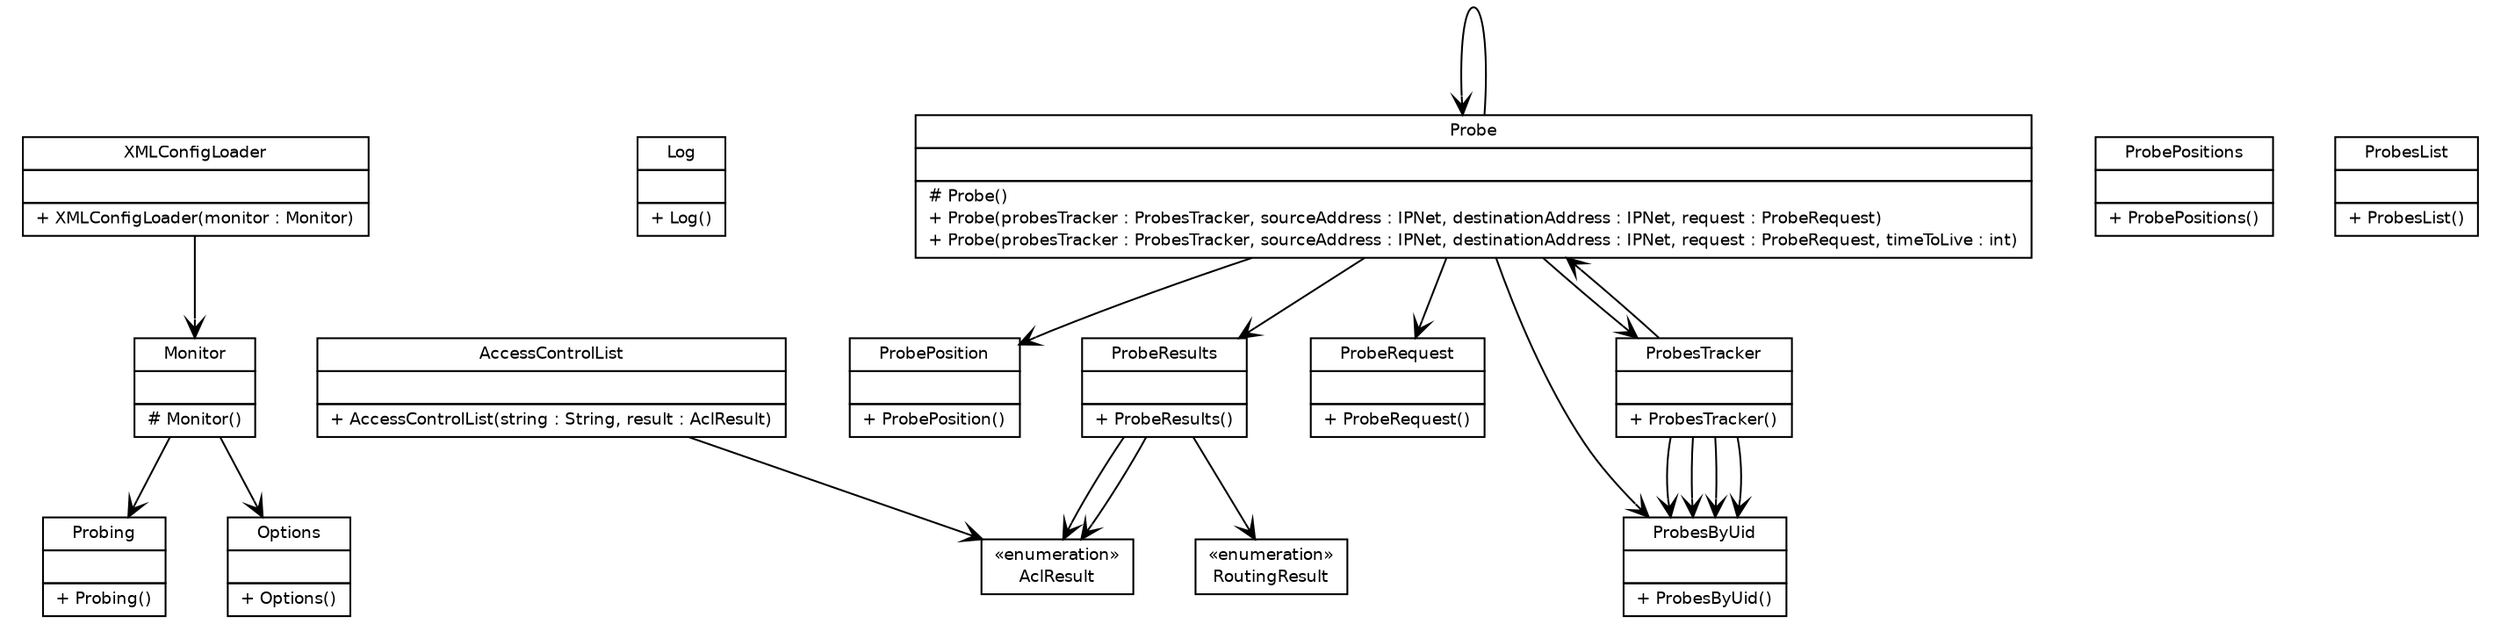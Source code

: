 #!/usr/local/bin/dot
#
# Class diagram 
# Generated by UmlGraph version 4.6 (http://www.spinellis.gr/sw/umlgraph)
#

digraph G {
	edge [fontname="Helvetica",fontsize=10,labelfontname="Helvetica",labelfontsize=10];
	node [fontname="Helvetica",fontsize=10,shape=plaintext];
	// fr.univrennes1.cri.jtacl.core.monitor.XMLConfigLoader
	c688 [label=<<table border="0" cellborder="1" cellspacing="0" cellpadding="2" port="p" href="./XMLConfigLoader.html">
		<tr><td><table border="0" cellspacing="0" cellpadding="1">
			<tr><td> XMLConfigLoader </td></tr>
		</table></td></tr>
		<tr><td><table border="0" cellspacing="0" cellpadding="1">
			<tr><td align="left">  </td></tr>
		</table></td></tr>
		<tr><td><table border="0" cellspacing="0" cellpadding="1">
			<tr><td align="left"> + XMLConfigLoader(monitor : Monitor) </td></tr>
		</table></td></tr>
		</table>>, fontname="Helvetica", fontcolor="black", fontsize=9.0];
	// fr.univrennes1.cri.jtacl.core.monitor.Log
	c689 [label=<<table border="0" cellborder="1" cellspacing="0" cellpadding="2" port="p" href="./Log.html">
		<tr><td><table border="0" cellspacing="0" cellpadding="1">
			<tr><td> Log </td></tr>
		</table></td></tr>
		<tr><td><table border="0" cellspacing="0" cellpadding="1">
			<tr><td align="left">  </td></tr>
		</table></td></tr>
		<tr><td><table border="0" cellspacing="0" cellpadding="1">
			<tr><td align="left"> + Log() </td></tr>
		</table></td></tr>
		</table>>, fontname="Helvetica", fontcolor="black", fontsize=9.0];
	// fr.univrennes1.cri.jtacl.core.monitor.Probing
	c690 [label=<<table border="0" cellborder="1" cellspacing="0" cellpadding="2" port="p" href="./Probing.html">
		<tr><td><table border="0" cellspacing="0" cellpadding="1">
			<tr><td> Probing </td></tr>
		</table></td></tr>
		<tr><td><table border="0" cellspacing="0" cellpadding="1">
			<tr><td align="left">  </td></tr>
		</table></td></tr>
		<tr><td><table border="0" cellspacing="0" cellpadding="1">
			<tr><td align="left"> + Probing() </td></tr>
		</table></td></tr>
		</table>>, fontname="Helvetica", fontcolor="black", fontsize=9.0];
	// fr.univrennes1.cri.jtacl.core.monitor.Options
	c691 [label=<<table border="0" cellborder="1" cellspacing="0" cellpadding="2" port="p" href="./Options.html">
		<tr><td><table border="0" cellspacing="0" cellpadding="1">
			<tr><td> Options </td></tr>
		</table></td></tr>
		<tr><td><table border="0" cellspacing="0" cellpadding="1">
			<tr><td align="left">  </td></tr>
		</table></td></tr>
		<tr><td><table border="0" cellspacing="0" cellpadding="1">
			<tr><td align="left"> + Options() </td></tr>
		</table></td></tr>
		</table>>, fontname="Helvetica", fontcolor="black", fontsize=9.0];
	// fr.univrennes1.cri.jtacl.core.monitor.AccessControlList
	c692 [label=<<table border="0" cellborder="1" cellspacing="0" cellpadding="2" port="p" href="./AccessControlList.html">
		<tr><td><table border="0" cellspacing="0" cellpadding="1">
			<tr><td> AccessControlList </td></tr>
		</table></td></tr>
		<tr><td><table border="0" cellspacing="0" cellpadding="1">
			<tr><td align="left">  </td></tr>
		</table></td></tr>
		<tr><td><table border="0" cellspacing="0" cellpadding="1">
			<tr><td align="left"> + AccessControlList(string : String, result : AclResult) </td></tr>
		</table></td></tr>
		</table>>, fontname="Helvetica", fontcolor="black", fontsize=9.0];
	// fr.univrennes1.cri.jtacl.core.monitor.Monitor
	c693 [label=<<table border="0" cellborder="1" cellspacing="0" cellpadding="2" port="p" href="./Monitor.html">
		<tr><td><table border="0" cellspacing="0" cellpadding="1">
			<tr><td> Monitor </td></tr>
		</table></td></tr>
		<tr><td><table border="0" cellspacing="0" cellpadding="1">
			<tr><td align="left">  </td></tr>
		</table></td></tr>
		<tr><td><table border="0" cellspacing="0" cellpadding="1">
			<tr><td align="left"> # Monitor() </td></tr>
		</table></td></tr>
		</table>>, fontname="Helvetica", fontcolor="black", fontsize=9.0];
	// fr.univrennes1.cri.jtacl.core.monitor.ProbePositions
	c694 [label=<<table border="0" cellborder="1" cellspacing="0" cellpadding="2" port="p" href="./ProbePositions.html">
		<tr><td><table border="0" cellspacing="0" cellpadding="1">
			<tr><td> ProbePositions </td></tr>
		</table></td></tr>
		<tr><td><table border="0" cellspacing="0" cellpadding="1">
			<tr><td align="left">  </td></tr>
		</table></td></tr>
		<tr><td><table border="0" cellspacing="0" cellpadding="1">
			<tr><td align="left"> + ProbePositions() </td></tr>
		</table></td></tr>
		</table>>, fontname="Helvetica", fontcolor="black", fontsize=9.0];
	// fr.univrennes1.cri.jtacl.core.monitor.ProbePosition
	c695 [label=<<table border="0" cellborder="1" cellspacing="0" cellpadding="2" port="p" href="./ProbePosition.html">
		<tr><td><table border="0" cellspacing="0" cellpadding="1">
			<tr><td> ProbePosition </td></tr>
		</table></td></tr>
		<tr><td><table border="0" cellspacing="0" cellpadding="1">
			<tr><td align="left">  </td></tr>
		</table></td></tr>
		<tr><td><table border="0" cellspacing="0" cellpadding="1">
			<tr><td align="left"> + ProbePosition() </td></tr>
		</table></td></tr>
		</table>>, fontname="Helvetica", fontcolor="black", fontsize=9.0];
	// fr.univrennes1.cri.jtacl.core.monitor.ProbeResults
	c696 [label=<<table border="0" cellborder="1" cellspacing="0" cellpadding="2" port="p" href="./ProbeResults.html">
		<tr><td><table border="0" cellspacing="0" cellpadding="1">
			<tr><td> ProbeResults </td></tr>
		</table></td></tr>
		<tr><td><table border="0" cellspacing="0" cellpadding="1">
			<tr><td align="left">  </td></tr>
		</table></td></tr>
		<tr><td><table border="0" cellspacing="0" cellpadding="1">
			<tr><td align="left"> + ProbeResults() </td></tr>
		</table></td></tr>
		</table>>, fontname="Helvetica", fontcolor="black", fontsize=9.0];
	// fr.univrennes1.cri.jtacl.core.monitor.ProbeRequest
	c697 [label=<<table border="0" cellborder="1" cellspacing="0" cellpadding="2" port="p" href="./ProbeRequest.html">
		<tr><td><table border="0" cellspacing="0" cellpadding="1">
			<tr><td> ProbeRequest </td></tr>
		</table></td></tr>
		<tr><td><table border="0" cellspacing="0" cellpadding="1">
			<tr><td align="left">  </td></tr>
		</table></td></tr>
		<tr><td><table border="0" cellspacing="0" cellpadding="1">
			<tr><td align="left"> + ProbeRequest() </td></tr>
		</table></td></tr>
		</table>>, fontname="Helvetica", fontcolor="black", fontsize=9.0];
	// fr.univrennes1.cri.jtacl.core.monitor.AclResult
	c698 [label=<<table border="0" cellborder="1" cellspacing="0" cellpadding="2" port="p" href="./AclResult.html">
		<tr><td><table border="0" cellspacing="0" cellpadding="1">
			<tr><td> &laquo;enumeration&raquo; </td></tr>
			<tr><td> AclResult </td></tr>
		</table></td></tr>
		</table>>, fontname="Helvetica", fontcolor="black", fontsize=9.0];
	// fr.univrennes1.cri.jtacl.core.monitor.RoutingResult
	c699 [label=<<table border="0" cellborder="1" cellspacing="0" cellpadding="2" port="p" href="./RoutingResult.html">
		<tr><td><table border="0" cellspacing="0" cellpadding="1">
			<tr><td> &laquo;enumeration&raquo; </td></tr>
			<tr><td> RoutingResult </td></tr>
		</table></td></tr>
		</table>>, fontname="Helvetica", fontcolor="black", fontsize=9.0];
	// fr.univrennes1.cri.jtacl.core.monitor.ProbesByUid
	c700 [label=<<table border="0" cellborder="1" cellspacing="0" cellpadding="2" port="p" href="./ProbesByUid.html">
		<tr><td><table border="0" cellspacing="0" cellpadding="1">
			<tr><td> ProbesByUid </td></tr>
		</table></td></tr>
		<tr><td><table border="0" cellspacing="0" cellpadding="1">
			<tr><td align="left">  </td></tr>
		</table></td></tr>
		<tr><td><table border="0" cellspacing="0" cellpadding="1">
			<tr><td align="left"> + ProbesByUid() </td></tr>
		</table></td></tr>
		</table>>, fontname="Helvetica", fontcolor="black", fontsize=9.0];
	// fr.univrennes1.cri.jtacl.core.monitor.Probe
	c701 [label=<<table border="0" cellborder="1" cellspacing="0" cellpadding="2" port="p" href="./Probe.html">
		<tr><td><table border="0" cellspacing="0" cellpadding="1">
			<tr><td> Probe </td></tr>
		</table></td></tr>
		<tr><td><table border="0" cellspacing="0" cellpadding="1">
			<tr><td align="left">  </td></tr>
		</table></td></tr>
		<tr><td><table border="0" cellspacing="0" cellpadding="1">
			<tr><td align="left"> # Probe() </td></tr>
			<tr><td align="left"> + Probe(probesTracker : ProbesTracker, sourceAddress : IPNet, destinationAddress : IPNet, request : ProbeRequest) </td></tr>
			<tr><td align="left"> + Probe(probesTracker : ProbesTracker, sourceAddress : IPNet, destinationAddress : IPNet, request : ProbeRequest, timeToLive : int) </td></tr>
		</table></td></tr>
		</table>>, fontname="Helvetica", fontcolor="black", fontsize=9.0];
	// fr.univrennes1.cri.jtacl.core.monitor.ProbesList
	c702 [label=<<table border="0" cellborder="1" cellspacing="0" cellpadding="2" port="p" href="./ProbesList.html">
		<tr><td><table border="0" cellspacing="0" cellpadding="1">
			<tr><td> ProbesList </td></tr>
		</table></td></tr>
		<tr><td><table border="0" cellspacing="0" cellpadding="1">
			<tr><td align="left">  </td></tr>
		</table></td></tr>
		<tr><td><table border="0" cellspacing="0" cellpadding="1">
			<tr><td align="left"> + ProbesList() </td></tr>
		</table></td></tr>
		</table>>, fontname="Helvetica", fontcolor="black", fontsize=9.0];
	// fr.univrennes1.cri.jtacl.core.monitor.ProbesTracker
	c703 [label=<<table border="0" cellborder="1" cellspacing="0" cellpadding="2" port="p" href="./ProbesTracker.html">
		<tr><td><table border="0" cellspacing="0" cellpadding="1">
			<tr><td> ProbesTracker </td></tr>
		</table></td></tr>
		<tr><td><table border="0" cellspacing="0" cellpadding="1">
			<tr><td align="left">  </td></tr>
		</table></td></tr>
		<tr><td><table border="0" cellspacing="0" cellpadding="1">
			<tr><td align="left"> + ProbesTracker() </td></tr>
		</table></td></tr>
		</table>>, fontname="Helvetica", fontcolor="black", fontsize=9.0];
	// fr.univrennes1.cri.jtacl.core.monitor.XMLConfigLoader NAVASSOC fr.univrennes1.cri.jtacl.core.monitor.Monitor
	c688:p -> c693:p [taillabel="", label="", headlabel="", fontname="Helvetica", fontcolor="black", fontsize=10.0, color="black", arrowhead=open];
	// fr.univrennes1.cri.jtacl.core.monitor.AccessControlList NAVASSOC fr.univrennes1.cri.jtacl.core.monitor.AclResult
	c692:p -> c698:p [taillabel="", label="", headlabel="", fontname="Helvetica", fontcolor="black", fontsize=10.0, color="black", arrowhead=open];
	// fr.univrennes1.cri.jtacl.core.monitor.Monitor NAVASSOC fr.univrennes1.cri.jtacl.core.monitor.Options
	c693:p -> c691:p [taillabel="", label="", headlabel="", fontname="Helvetica", fontcolor="black", fontsize=10.0, color="black", arrowhead=open];
	// fr.univrennes1.cri.jtacl.core.monitor.Monitor NAVASSOC fr.univrennes1.cri.jtacl.core.monitor.Probing
	c693:p -> c690:p [taillabel="", label="", headlabel="", fontname="Helvetica", fontcolor="black", fontsize=10.0, color="black", arrowhead=open];
	// fr.univrennes1.cri.jtacl.core.monitor.ProbeResults NAVASSOC fr.univrennes1.cri.jtacl.core.monitor.AclResult
	c696:p -> c698:p [taillabel="", label="", headlabel="", fontname="Helvetica", fontcolor="black", fontsize=10.0, color="black", arrowhead=open];
	// fr.univrennes1.cri.jtacl.core.monitor.ProbeResults NAVASSOC fr.univrennes1.cri.jtacl.core.monitor.AclResult
	c696:p -> c698:p [taillabel="", label="", headlabel="", fontname="Helvetica", fontcolor="black", fontsize=10.0, color="black", arrowhead=open];
	// fr.univrennes1.cri.jtacl.core.monitor.ProbeResults NAVASSOC fr.univrennes1.cri.jtacl.core.monitor.RoutingResult
	c696:p -> c699:p [taillabel="", label="", headlabel="", fontname="Helvetica", fontcolor="black", fontsize=10.0, color="black", arrowhead=open];
	// fr.univrennes1.cri.jtacl.core.monitor.Probe NAVASSOC fr.univrennes1.cri.jtacl.core.monitor.ProbeRequest
	c701:p -> c697:p [taillabel="", label="", headlabel="", fontname="Helvetica", fontcolor="black", fontsize=10.0, color="black", arrowhead=open];
	// fr.univrennes1.cri.jtacl.core.monitor.Probe NAVASSOC fr.univrennes1.cri.jtacl.core.monitor.Probe
	c701:p -> c701:p [taillabel="", label="", headlabel="", fontname="Helvetica", fontcolor="black", fontsize=10.0, color="black", arrowhead=open];
	// fr.univrennes1.cri.jtacl.core.monitor.Probe NAVASSOC fr.univrennes1.cri.jtacl.core.monitor.ProbeResults
	c701:p -> c696:p [taillabel="", label="", headlabel="", fontname="Helvetica", fontcolor="black", fontsize=10.0, color="black", arrowhead=open];
	// fr.univrennes1.cri.jtacl.core.monitor.Probe NAVASSOC fr.univrennes1.cri.jtacl.core.monitor.ProbesTracker
	c701:p -> c703:p [taillabel="", label="", headlabel="", fontname="Helvetica", fontcolor="black", fontsize=10.0, color="black", arrowhead=open];
	// fr.univrennes1.cri.jtacl.core.monitor.Probe NAVASSOC fr.univrennes1.cri.jtacl.core.monitor.ProbePosition
	c701:p -> c695:p [taillabel="", label="", headlabel="", fontname="Helvetica", fontcolor="black", fontsize=10.0, color="black", arrowhead=open];
	// fr.univrennes1.cri.jtacl.core.monitor.Probe NAVASSOC fr.univrennes1.cri.jtacl.core.monitor.ProbesByUid
	c701:p -> c700:p [taillabel="", label="", headlabel="", fontname="Helvetica", fontcolor="black", fontsize=10.0, color="black", arrowhead=open];
	// fr.univrennes1.cri.jtacl.core.monitor.ProbesTracker NAVASSOC fr.univrennes1.cri.jtacl.core.monitor.Probe
	c703:p -> c701:p [taillabel="", label="", headlabel="", fontname="Helvetica", fontcolor="black", fontsize=10.0, color="black", arrowhead=open];
	// fr.univrennes1.cri.jtacl.core.monitor.ProbesTracker NAVASSOC fr.univrennes1.cri.jtacl.core.monitor.ProbesByUid
	c703:p -> c700:p [taillabel="", label="", headlabel="", fontname="Helvetica", fontcolor="black", fontsize=10.0, color="black", arrowhead=open];
	// fr.univrennes1.cri.jtacl.core.monitor.ProbesTracker NAVASSOC fr.univrennes1.cri.jtacl.core.monitor.ProbesByUid
	c703:p -> c700:p [taillabel="", label="", headlabel="", fontname="Helvetica", fontcolor="black", fontsize=10.0, color="black", arrowhead=open];
	// fr.univrennes1.cri.jtacl.core.monitor.ProbesTracker NAVASSOC fr.univrennes1.cri.jtacl.core.monitor.ProbesByUid
	c703:p -> c700:p [taillabel="", label="", headlabel="", fontname="Helvetica", fontcolor="black", fontsize=10.0, color="black", arrowhead=open];
	// fr.univrennes1.cri.jtacl.core.monitor.ProbesTracker NAVASSOC fr.univrennes1.cri.jtacl.core.monitor.ProbesByUid
	c703:p -> c700:p [taillabel="", label="", headlabel="", fontname="Helvetica", fontcolor="black", fontsize=10.0, color="black", arrowhead=open];
}

